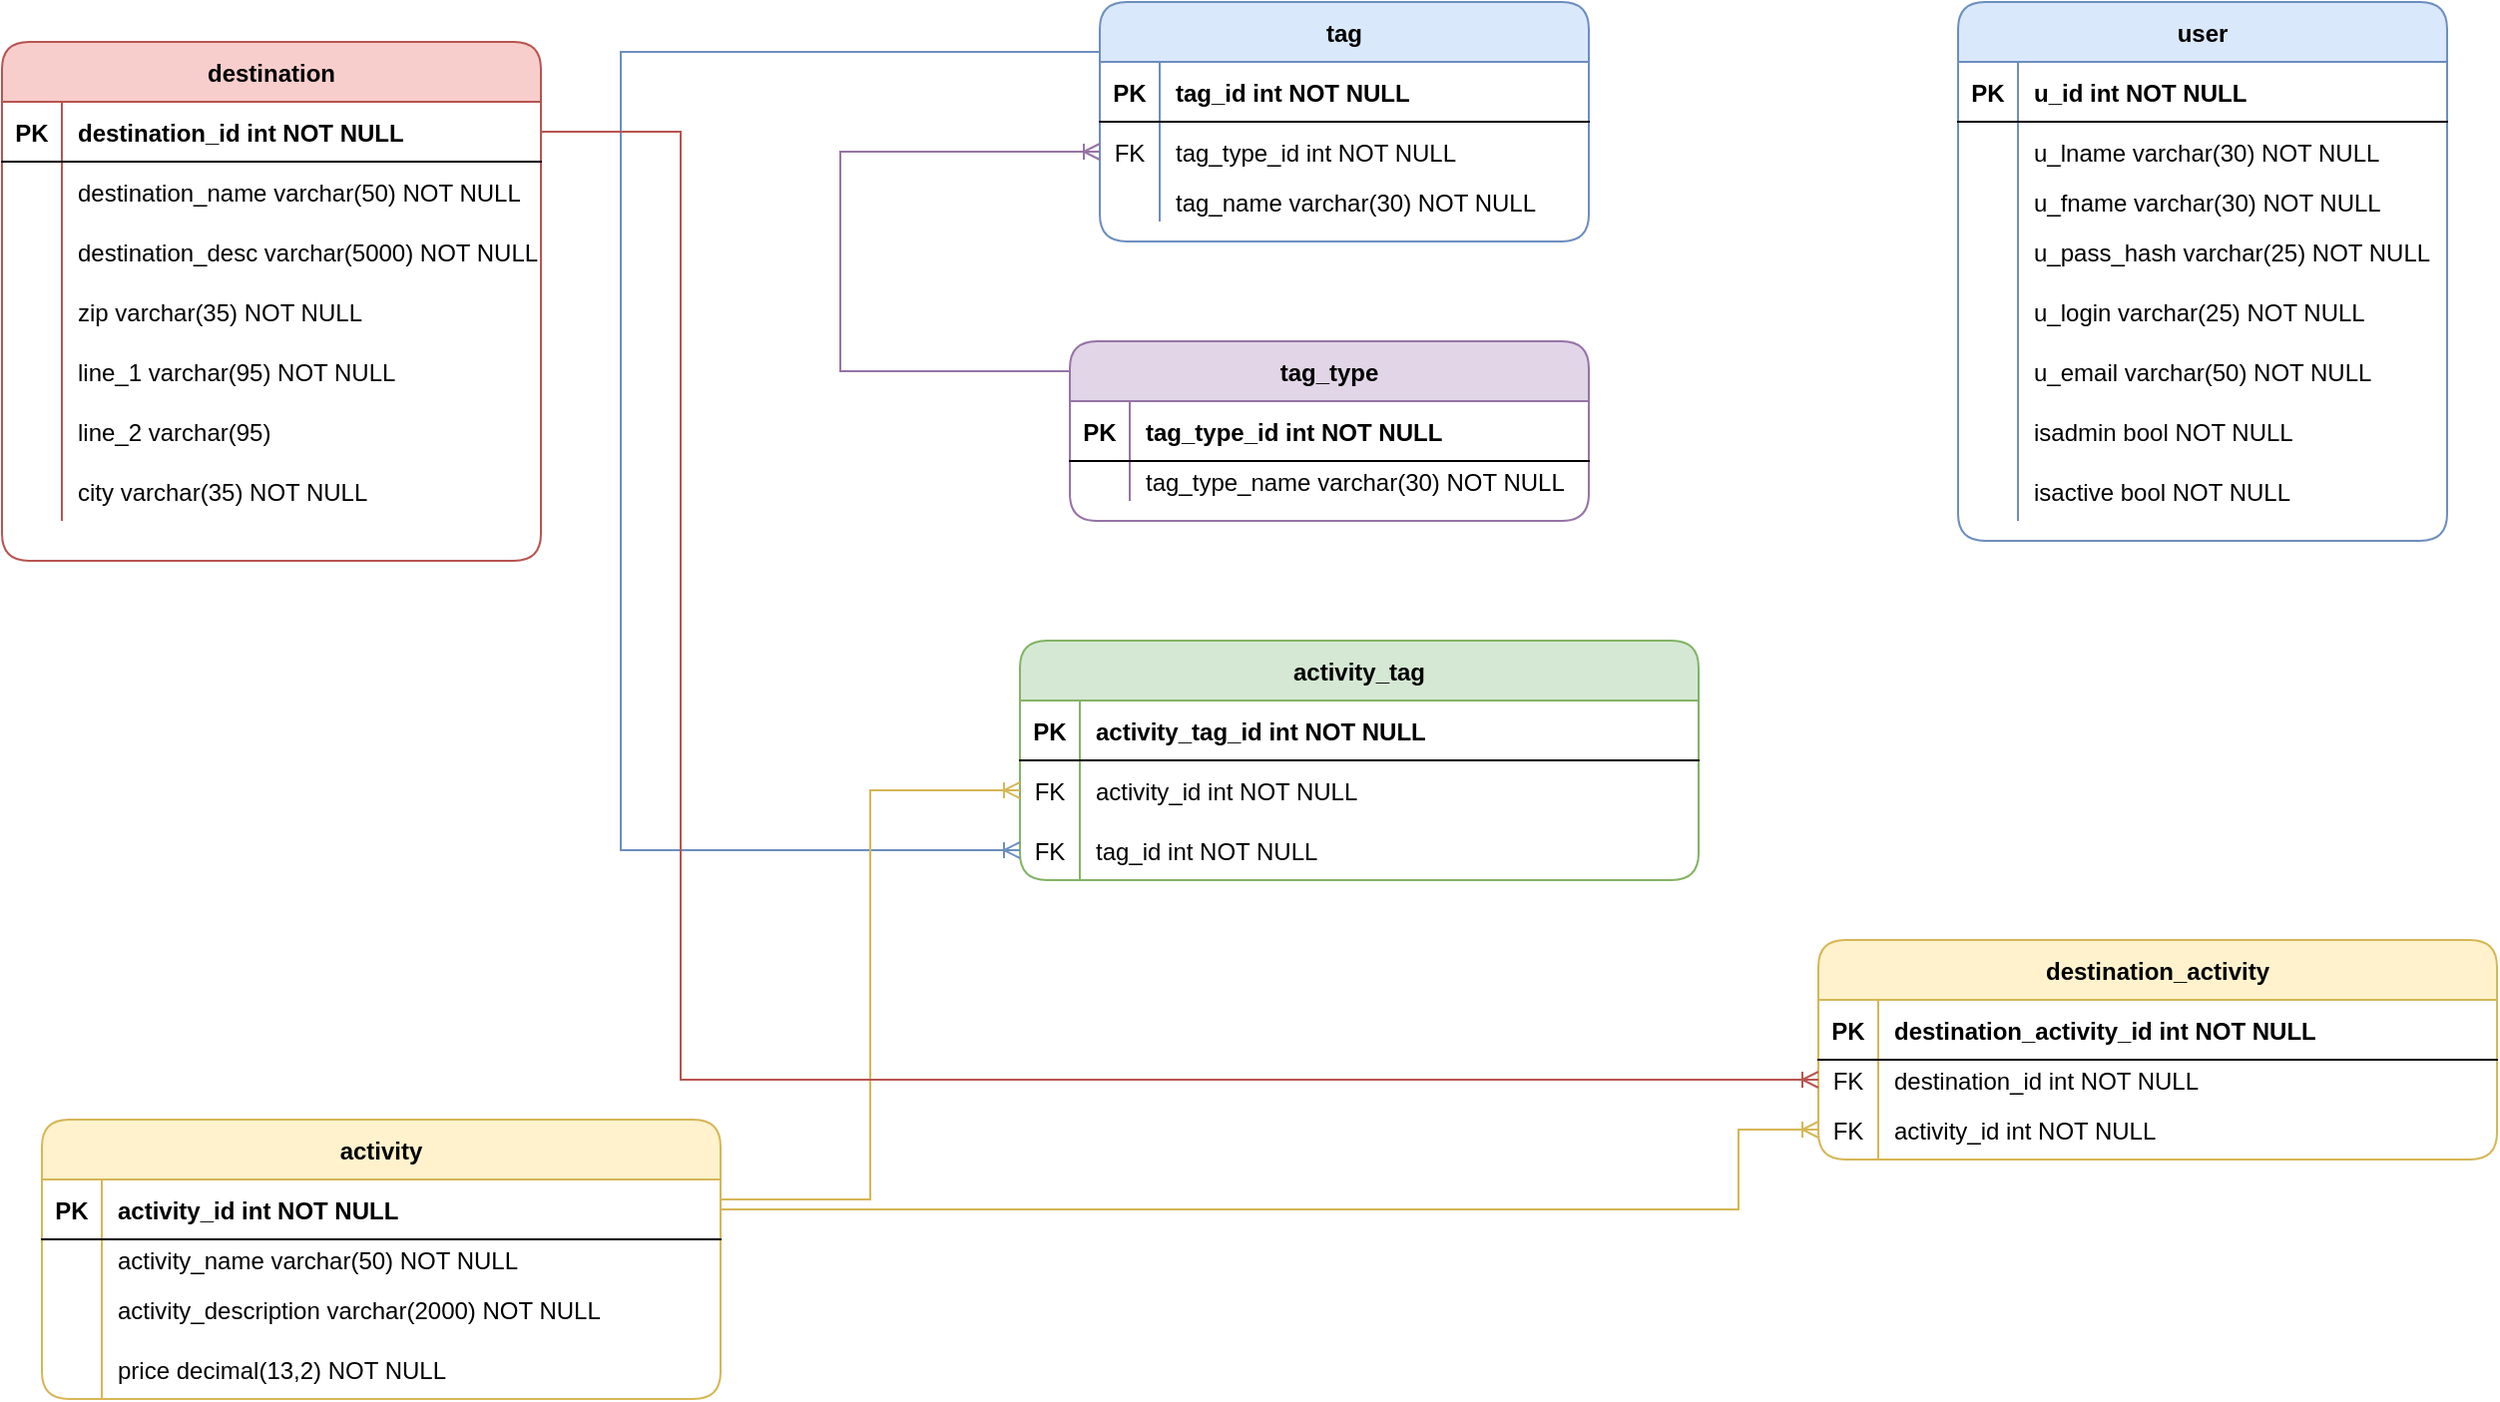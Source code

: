 <mxfile version="21.1.1" type="device">
  <diagram id="R2lEEEUBdFMjLlhIrx00" name="Page-1">
    <mxGraphModel dx="1776" dy="1634" grid="1" gridSize="10" guides="1" tooltips="1" connect="1" arrows="1" fold="1" page="1" pageScale="1" pageWidth="1600" pageHeight="900" background="#ffffff" math="0" shadow="0" extFonts="Permanent Marker^https://fonts.googleapis.com/css?family=Permanent+Marker">
      <root>
        <mxCell id="0" />
        <mxCell id="1" parent="0" />
        <mxCell id="C-vyLk0tnHw3VtMMgP7b-23" value="user" style="shape=table;startSize=30;container=1;collapsible=1;childLayout=tableLayout;fixedRows=1;rowLines=0;fontStyle=1;align=center;resizeLast=1;rounded=1;fillColor=#dae8fc;strokeColor=#6c8ebf;" parent="1" vertex="1">
          <mxGeometry x="1130" y="70" width="245" height="270" as="geometry" />
        </mxCell>
        <mxCell id="C-vyLk0tnHw3VtMMgP7b-24" value="" style="shape=partialRectangle;collapsible=0;dropTarget=0;pointerEvents=0;fillColor=none;points=[[0,0.5],[1,0.5]];portConstraint=eastwest;top=0;left=0;right=0;bottom=1;rounded=1;" parent="C-vyLk0tnHw3VtMMgP7b-23" vertex="1">
          <mxGeometry y="30" width="245" height="30" as="geometry" />
        </mxCell>
        <mxCell id="C-vyLk0tnHw3VtMMgP7b-25" value="PK" style="shape=partialRectangle;overflow=hidden;connectable=0;fillColor=none;top=0;left=0;bottom=0;right=0;fontStyle=1;rounded=1;" parent="C-vyLk0tnHw3VtMMgP7b-24" vertex="1">
          <mxGeometry width="30" height="30" as="geometry">
            <mxRectangle width="30" height="30" as="alternateBounds" />
          </mxGeometry>
        </mxCell>
        <mxCell id="C-vyLk0tnHw3VtMMgP7b-26" value="u_id int NOT NULL " style="shape=partialRectangle;overflow=hidden;connectable=0;fillColor=none;top=0;left=0;bottom=0;right=0;align=left;spacingLeft=6;fontStyle=1;rounded=1;" parent="C-vyLk0tnHw3VtMMgP7b-24" vertex="1">
          <mxGeometry x="30" width="215" height="30" as="geometry">
            <mxRectangle width="215" height="30" as="alternateBounds" />
          </mxGeometry>
        </mxCell>
        <mxCell id="C-vyLk0tnHw3VtMMgP7b-27" value="" style="shape=partialRectangle;collapsible=0;dropTarget=0;pointerEvents=0;fillColor=none;points=[[0,0.5],[1,0.5]];portConstraint=eastwest;top=0;left=0;right=0;bottom=0;rounded=1;" parent="C-vyLk0tnHw3VtMMgP7b-23" vertex="1">
          <mxGeometry y="60" width="245" height="30" as="geometry" />
        </mxCell>
        <mxCell id="C-vyLk0tnHw3VtMMgP7b-28" value="" style="shape=partialRectangle;overflow=hidden;connectable=0;fillColor=none;top=0;left=0;bottom=0;right=0;rounded=1;" parent="C-vyLk0tnHw3VtMMgP7b-27" vertex="1">
          <mxGeometry width="30" height="30" as="geometry">
            <mxRectangle width="30" height="30" as="alternateBounds" />
          </mxGeometry>
        </mxCell>
        <mxCell id="C-vyLk0tnHw3VtMMgP7b-29" value="u_lname varchar(30) NOT NULL    " style="shape=partialRectangle;overflow=hidden;connectable=0;fillColor=none;top=0;left=0;bottom=0;right=0;align=left;spacingLeft=6;rounded=1;" parent="C-vyLk0tnHw3VtMMgP7b-27" vertex="1">
          <mxGeometry x="30" width="215" height="30" as="geometry">
            <mxRectangle width="215" height="30" as="alternateBounds" />
          </mxGeometry>
        </mxCell>
        <mxCell id="hKJ-1uB8BvnRSlzl5J4Y-1" value="" style="shape=tableRow;horizontal=0;startSize=0;swimlaneHead=0;swimlaneBody=0;fillColor=none;collapsible=0;dropTarget=0;points=[[0,0.5],[1,0.5]];portConstraint=eastwest;top=0;left=0;right=0;bottom=0;rounded=1;" parent="C-vyLk0tnHw3VtMMgP7b-23" vertex="1">
          <mxGeometry y="90" width="245" height="20" as="geometry" />
        </mxCell>
        <mxCell id="hKJ-1uB8BvnRSlzl5J4Y-2" value="" style="shape=partialRectangle;connectable=0;fillColor=none;top=0;left=0;bottom=0;right=0;editable=1;overflow=hidden;rounded=1;" parent="hKJ-1uB8BvnRSlzl5J4Y-1" vertex="1">
          <mxGeometry width="30" height="20" as="geometry">
            <mxRectangle width="30" height="20" as="alternateBounds" />
          </mxGeometry>
        </mxCell>
        <mxCell id="hKJ-1uB8BvnRSlzl5J4Y-3" value="u_fname varchar(30) NOT NULL" style="shape=partialRectangle;connectable=0;fillColor=none;top=0;left=0;bottom=0;right=0;align=left;spacingLeft=6;overflow=hidden;rounded=1;" parent="hKJ-1uB8BvnRSlzl5J4Y-1" vertex="1">
          <mxGeometry x="30" width="215" height="20" as="geometry">
            <mxRectangle width="215" height="20" as="alternateBounds" />
          </mxGeometry>
        </mxCell>
        <mxCell id="hKJ-1uB8BvnRSlzl5J4Y-7" value="" style="shape=partialRectangle;collapsible=0;dropTarget=0;pointerEvents=0;fillColor=none;points=[[0,0.5],[1,0.5]];portConstraint=eastwest;top=0;left=0;right=0;bottom=0;rounded=1;" parent="C-vyLk0tnHw3VtMMgP7b-23" vertex="1">
          <mxGeometry y="110" width="245" height="30" as="geometry" />
        </mxCell>
        <mxCell id="hKJ-1uB8BvnRSlzl5J4Y-8" value="" style="shape=partialRectangle;overflow=hidden;connectable=0;fillColor=none;top=0;left=0;bottom=0;right=0;rounded=1;" parent="hKJ-1uB8BvnRSlzl5J4Y-7" vertex="1">
          <mxGeometry width="30" height="30" as="geometry">
            <mxRectangle width="30" height="30" as="alternateBounds" />
          </mxGeometry>
        </mxCell>
        <mxCell id="hKJ-1uB8BvnRSlzl5J4Y-9" value="u_pass_hash varchar(25) NOT NULL" style="shape=partialRectangle;overflow=hidden;connectable=0;fillColor=none;top=0;left=0;bottom=0;right=0;align=left;spacingLeft=6;rounded=1;" parent="hKJ-1uB8BvnRSlzl5J4Y-7" vertex="1">
          <mxGeometry x="30" width="215" height="30" as="geometry">
            <mxRectangle width="215" height="30" as="alternateBounds" />
          </mxGeometry>
        </mxCell>
        <mxCell id="hKJ-1uB8BvnRSlzl5J4Y-4" value="" style="shape=partialRectangle;collapsible=0;dropTarget=0;pointerEvents=0;fillColor=none;points=[[0,0.5],[1,0.5]];portConstraint=eastwest;top=0;left=0;right=0;bottom=0;rounded=1;" parent="C-vyLk0tnHw3VtMMgP7b-23" vertex="1">
          <mxGeometry y="140" width="245" height="30" as="geometry" />
        </mxCell>
        <mxCell id="hKJ-1uB8BvnRSlzl5J4Y-5" value="" style="shape=partialRectangle;overflow=hidden;connectable=0;fillColor=none;top=0;left=0;bottom=0;right=0;rounded=1;" parent="hKJ-1uB8BvnRSlzl5J4Y-4" vertex="1">
          <mxGeometry width="30" height="30" as="geometry">
            <mxRectangle width="30" height="30" as="alternateBounds" />
          </mxGeometry>
        </mxCell>
        <mxCell id="hKJ-1uB8BvnRSlzl5J4Y-6" value="u_login varchar(25) NOT NULL" style="shape=partialRectangle;overflow=hidden;connectable=0;fillColor=none;top=0;left=0;bottom=0;right=0;align=left;spacingLeft=6;rounded=1;" parent="hKJ-1uB8BvnRSlzl5J4Y-4" vertex="1">
          <mxGeometry x="30" width="215" height="30" as="geometry">
            <mxRectangle width="215" height="30" as="alternateBounds" />
          </mxGeometry>
        </mxCell>
        <mxCell id="hKJ-1uB8BvnRSlzl5J4Y-69" value="" style="shape=partialRectangle;collapsible=0;dropTarget=0;pointerEvents=0;fillColor=none;points=[[0,0.5],[1,0.5]];portConstraint=eastwest;top=0;left=0;right=0;bottom=0;rounded=1;" parent="C-vyLk0tnHw3VtMMgP7b-23" vertex="1">
          <mxGeometry y="170" width="245" height="30" as="geometry" />
        </mxCell>
        <mxCell id="hKJ-1uB8BvnRSlzl5J4Y-70" value="" style="shape=partialRectangle;overflow=hidden;connectable=0;fillColor=none;top=0;left=0;bottom=0;right=0;rounded=1;" parent="hKJ-1uB8BvnRSlzl5J4Y-69" vertex="1">
          <mxGeometry width="30" height="30" as="geometry">
            <mxRectangle width="30" height="30" as="alternateBounds" />
          </mxGeometry>
        </mxCell>
        <mxCell id="hKJ-1uB8BvnRSlzl5J4Y-71" value="u_email varchar(50) NOT NULL" style="shape=partialRectangle;overflow=hidden;connectable=0;fillColor=none;top=0;left=0;bottom=0;right=0;align=left;spacingLeft=6;rounded=1;" parent="hKJ-1uB8BvnRSlzl5J4Y-69" vertex="1">
          <mxGeometry x="30" width="215" height="30" as="geometry">
            <mxRectangle width="215" height="30" as="alternateBounds" />
          </mxGeometry>
        </mxCell>
        <mxCell id="hKJ-1uB8BvnRSlzl5J4Y-10" value="" style="shape=partialRectangle;collapsible=0;dropTarget=0;pointerEvents=0;fillColor=none;points=[[0,0.5],[1,0.5]];portConstraint=eastwest;top=0;left=0;right=0;bottom=0;rounded=1;" parent="C-vyLk0tnHw3VtMMgP7b-23" vertex="1">
          <mxGeometry y="200" width="245" height="30" as="geometry" />
        </mxCell>
        <mxCell id="hKJ-1uB8BvnRSlzl5J4Y-11" value="" style="shape=partialRectangle;overflow=hidden;connectable=0;fillColor=none;top=0;left=0;bottom=0;right=0;rounded=1;" parent="hKJ-1uB8BvnRSlzl5J4Y-10" vertex="1">
          <mxGeometry width="30" height="30" as="geometry">
            <mxRectangle width="30" height="30" as="alternateBounds" />
          </mxGeometry>
        </mxCell>
        <mxCell id="hKJ-1uB8BvnRSlzl5J4Y-12" value="isadmin bool NOT NULL" style="shape=partialRectangle;overflow=hidden;connectable=0;fillColor=none;top=0;left=0;bottom=0;right=0;align=left;spacingLeft=6;rounded=1;" parent="hKJ-1uB8BvnRSlzl5J4Y-10" vertex="1">
          <mxGeometry x="30" width="215" height="30" as="geometry">
            <mxRectangle width="215" height="30" as="alternateBounds" />
          </mxGeometry>
        </mxCell>
        <mxCell id="hKJ-1uB8BvnRSlzl5J4Y-63" value="" style="shape=partialRectangle;collapsible=0;dropTarget=0;pointerEvents=0;fillColor=none;points=[[0,0.5],[1,0.5]];portConstraint=eastwest;top=0;left=0;right=0;bottom=0;rounded=1;" parent="C-vyLk0tnHw3VtMMgP7b-23" vertex="1">
          <mxGeometry y="230" width="245" height="30" as="geometry" />
        </mxCell>
        <mxCell id="hKJ-1uB8BvnRSlzl5J4Y-64" value="" style="shape=partialRectangle;overflow=hidden;connectable=0;fillColor=none;top=0;left=0;bottom=0;right=0;rounded=1;" parent="hKJ-1uB8BvnRSlzl5J4Y-63" vertex="1">
          <mxGeometry width="30" height="30" as="geometry">
            <mxRectangle width="30" height="30" as="alternateBounds" />
          </mxGeometry>
        </mxCell>
        <mxCell id="hKJ-1uB8BvnRSlzl5J4Y-65" value="isactive bool NOT NULL" style="shape=partialRectangle;overflow=hidden;connectable=0;fillColor=none;top=0;left=0;bottom=0;right=0;align=left;spacingLeft=6;rounded=1;" parent="hKJ-1uB8BvnRSlzl5J4Y-63" vertex="1">
          <mxGeometry x="30" width="215" height="30" as="geometry">
            <mxRectangle width="215" height="30" as="alternateBounds" />
          </mxGeometry>
        </mxCell>
        <mxCell id="hKJ-1uB8BvnRSlzl5J4Y-16" value="destination" style="shape=table;startSize=30;container=1;collapsible=1;childLayout=tableLayout;fixedRows=1;rowLines=0;fontStyle=1;align=center;resizeLast=1;rounded=1;fillColor=#f8cecc;strokeColor=#b85450;" parent="1" vertex="1">
          <mxGeometry x="150" y="90" width="270" height="260" as="geometry" />
        </mxCell>
        <mxCell id="hKJ-1uB8BvnRSlzl5J4Y-17" value="" style="shape=partialRectangle;collapsible=0;dropTarget=0;pointerEvents=0;fillColor=none;points=[[0,0.5],[1,0.5]];portConstraint=eastwest;top=0;left=0;right=0;bottom=1;rounded=1;" parent="hKJ-1uB8BvnRSlzl5J4Y-16" vertex="1">
          <mxGeometry y="30" width="270" height="30" as="geometry" />
        </mxCell>
        <mxCell id="hKJ-1uB8BvnRSlzl5J4Y-18" value="PK" style="shape=partialRectangle;overflow=hidden;connectable=0;fillColor=none;top=0;left=0;bottom=0;right=0;fontStyle=1;rounded=1;" parent="hKJ-1uB8BvnRSlzl5J4Y-17" vertex="1">
          <mxGeometry width="30" height="30" as="geometry">
            <mxRectangle width="30" height="30" as="alternateBounds" />
          </mxGeometry>
        </mxCell>
        <mxCell id="hKJ-1uB8BvnRSlzl5J4Y-19" value="destination_id int NOT NULL" style="shape=partialRectangle;overflow=hidden;connectable=0;fillColor=none;top=0;left=0;bottom=0;right=0;align=left;spacingLeft=6;fontStyle=1;rounded=1;" parent="hKJ-1uB8BvnRSlzl5J4Y-17" vertex="1">
          <mxGeometry x="30" width="240" height="30" as="geometry">
            <mxRectangle width="240" height="30" as="alternateBounds" />
          </mxGeometry>
        </mxCell>
        <mxCell id="ZXFY_sfA3HD9oL-PqZjK-18" value="" style="shape=partialRectangle;collapsible=0;dropTarget=0;pointerEvents=0;fillColor=none;points=[[0,0.5],[1,0.5]];portConstraint=eastwest;top=0;left=0;right=0;bottom=0;rounded=1;" parent="hKJ-1uB8BvnRSlzl5J4Y-16" vertex="1">
          <mxGeometry y="60" width="270" height="30" as="geometry" />
        </mxCell>
        <mxCell id="ZXFY_sfA3HD9oL-PqZjK-19" value="" style="shape=partialRectangle;overflow=hidden;connectable=0;fillColor=none;top=0;left=0;bottom=0;right=0;rounded=1;" parent="ZXFY_sfA3HD9oL-PqZjK-18" vertex="1">
          <mxGeometry width="30" height="30" as="geometry">
            <mxRectangle width="30" height="30" as="alternateBounds" />
          </mxGeometry>
        </mxCell>
        <mxCell id="ZXFY_sfA3HD9oL-PqZjK-20" value="destination_name varchar(50) NOT NULL" style="shape=partialRectangle;overflow=hidden;connectable=0;fillColor=none;top=0;left=0;bottom=0;right=0;align=left;spacingLeft=6;rounded=1;" parent="ZXFY_sfA3HD9oL-PqZjK-18" vertex="1">
          <mxGeometry x="30" width="240" height="30" as="geometry">
            <mxRectangle width="240" height="30" as="alternateBounds" />
          </mxGeometry>
        </mxCell>
        <mxCell id="hKJ-1uB8BvnRSlzl5J4Y-32" value="" style="shape=partialRectangle;collapsible=0;dropTarget=0;pointerEvents=0;fillColor=none;points=[[0,0.5],[1,0.5]];portConstraint=eastwest;top=0;left=0;right=0;bottom=0;rounded=1;" parent="hKJ-1uB8BvnRSlzl5J4Y-16" vertex="1">
          <mxGeometry y="90" width="270" height="30" as="geometry" />
        </mxCell>
        <mxCell id="hKJ-1uB8BvnRSlzl5J4Y-33" value="" style="shape=partialRectangle;overflow=hidden;connectable=0;fillColor=none;top=0;left=0;bottom=0;right=0;rounded=1;" parent="hKJ-1uB8BvnRSlzl5J4Y-32" vertex="1">
          <mxGeometry width="30" height="30" as="geometry">
            <mxRectangle width="30" height="30" as="alternateBounds" />
          </mxGeometry>
        </mxCell>
        <mxCell id="hKJ-1uB8BvnRSlzl5J4Y-34" value="destination_desc varchar(5000) NOT NULL" style="shape=partialRectangle;overflow=hidden;connectable=0;fillColor=none;top=0;left=0;bottom=0;right=0;align=left;spacingLeft=6;rounded=1;" parent="hKJ-1uB8BvnRSlzl5J4Y-32" vertex="1">
          <mxGeometry x="30" width="240" height="30" as="geometry">
            <mxRectangle width="240" height="30" as="alternateBounds" />
          </mxGeometry>
        </mxCell>
        <mxCell id="hKJ-1uB8BvnRSlzl5J4Y-35" value="" style="shape=partialRectangle;collapsible=0;dropTarget=0;pointerEvents=0;fillColor=none;points=[[0,0.5],[1,0.5]];portConstraint=eastwest;top=0;left=0;right=0;bottom=0;rounded=1;" parent="hKJ-1uB8BvnRSlzl5J4Y-16" vertex="1">
          <mxGeometry y="120" width="270" height="30" as="geometry" />
        </mxCell>
        <mxCell id="hKJ-1uB8BvnRSlzl5J4Y-36" value="" style="shape=partialRectangle;overflow=hidden;connectable=0;fillColor=none;top=0;left=0;bottom=0;right=0;rounded=1;" parent="hKJ-1uB8BvnRSlzl5J4Y-35" vertex="1">
          <mxGeometry width="30" height="30" as="geometry">
            <mxRectangle width="30" height="30" as="alternateBounds" />
          </mxGeometry>
        </mxCell>
        <mxCell id="hKJ-1uB8BvnRSlzl5J4Y-37" value="zip varchar(35) NOT NULL" style="shape=partialRectangle;overflow=hidden;connectable=0;fillColor=none;top=0;left=0;bottom=0;right=0;align=left;spacingLeft=6;rounded=1;" parent="hKJ-1uB8BvnRSlzl5J4Y-35" vertex="1">
          <mxGeometry x="30" width="240" height="30" as="geometry">
            <mxRectangle width="240" height="30" as="alternateBounds" />
          </mxGeometry>
        </mxCell>
        <mxCell id="hKJ-1uB8BvnRSlzl5J4Y-20" value="" style="shape=partialRectangle;collapsible=0;dropTarget=0;pointerEvents=0;fillColor=none;points=[[0,0.5],[1,0.5]];portConstraint=eastwest;top=0;left=0;right=0;bottom=0;rounded=1;" parent="hKJ-1uB8BvnRSlzl5J4Y-16" vertex="1">
          <mxGeometry y="150" width="270" height="30" as="geometry" />
        </mxCell>
        <mxCell id="hKJ-1uB8BvnRSlzl5J4Y-21" value="" style="shape=partialRectangle;overflow=hidden;connectable=0;fillColor=none;top=0;left=0;bottom=0;right=0;rounded=1;" parent="hKJ-1uB8BvnRSlzl5J4Y-20" vertex="1">
          <mxGeometry width="30" height="30" as="geometry">
            <mxRectangle width="30" height="30" as="alternateBounds" />
          </mxGeometry>
        </mxCell>
        <mxCell id="hKJ-1uB8BvnRSlzl5J4Y-22" value="line_1 varchar(95) NOT NULL" style="shape=partialRectangle;overflow=hidden;connectable=0;fillColor=none;top=0;left=0;bottom=0;right=0;align=left;spacingLeft=6;rounded=1;" parent="hKJ-1uB8BvnRSlzl5J4Y-20" vertex="1">
          <mxGeometry x="30" width="240" height="30" as="geometry">
            <mxRectangle width="240" height="30" as="alternateBounds" />
          </mxGeometry>
        </mxCell>
        <mxCell id="hKJ-1uB8BvnRSlzl5J4Y-23" value="" style="shape=tableRow;horizontal=0;startSize=0;swimlaneHead=0;swimlaneBody=0;fillColor=none;collapsible=0;dropTarget=0;points=[[0,0.5],[1,0.5]];portConstraint=eastwest;top=0;left=0;right=0;bottom=0;rounded=1;" parent="hKJ-1uB8BvnRSlzl5J4Y-16" vertex="1">
          <mxGeometry y="180" width="270" height="30" as="geometry" />
        </mxCell>
        <mxCell id="hKJ-1uB8BvnRSlzl5J4Y-24" value="" style="shape=partialRectangle;connectable=0;fillColor=none;top=0;left=0;bottom=0;right=0;editable=1;overflow=hidden;rounded=1;" parent="hKJ-1uB8BvnRSlzl5J4Y-23" vertex="1">
          <mxGeometry width="30" height="30" as="geometry">
            <mxRectangle width="30" height="30" as="alternateBounds" />
          </mxGeometry>
        </mxCell>
        <mxCell id="hKJ-1uB8BvnRSlzl5J4Y-25" value="line_2 varchar(95)" style="shape=partialRectangle;connectable=0;fillColor=none;top=0;left=0;bottom=0;right=0;align=left;spacingLeft=6;overflow=hidden;rounded=1;" parent="hKJ-1uB8BvnRSlzl5J4Y-23" vertex="1">
          <mxGeometry x="30" width="240" height="30" as="geometry">
            <mxRectangle width="240" height="30" as="alternateBounds" />
          </mxGeometry>
        </mxCell>
        <mxCell id="ZXFY_sfA3HD9oL-PqZjK-6" value="" style="shape=partialRectangle;collapsible=0;dropTarget=0;pointerEvents=0;fillColor=none;points=[[0,0.5],[1,0.5]];portConstraint=eastwest;top=0;left=0;right=0;bottom=0;rounded=1;" parent="hKJ-1uB8BvnRSlzl5J4Y-16" vertex="1">
          <mxGeometry y="210" width="270" height="30" as="geometry" />
        </mxCell>
        <mxCell id="ZXFY_sfA3HD9oL-PqZjK-7" value="" style="shape=partialRectangle;overflow=hidden;connectable=0;fillColor=none;top=0;left=0;bottom=0;right=0;rounded=1;" parent="ZXFY_sfA3HD9oL-PqZjK-6" vertex="1">
          <mxGeometry width="30" height="30" as="geometry">
            <mxRectangle width="30" height="30" as="alternateBounds" />
          </mxGeometry>
        </mxCell>
        <mxCell id="ZXFY_sfA3HD9oL-PqZjK-8" value="city varchar(35) NOT NULL" style="shape=partialRectangle;overflow=hidden;connectable=0;fillColor=none;top=0;left=0;bottom=0;right=0;align=left;spacingLeft=6;rounded=1;" parent="ZXFY_sfA3HD9oL-PqZjK-6" vertex="1">
          <mxGeometry x="30" width="240" height="30" as="geometry">
            <mxRectangle width="240" height="30" as="alternateBounds" />
          </mxGeometry>
        </mxCell>
        <mxCell id="alsFdHPRUmCqQcX2p5jQ-2" value="activity" style="shape=table;startSize=30;container=1;collapsible=1;childLayout=tableLayout;fixedRows=1;rowLines=0;fontStyle=1;align=center;resizeLast=1;rounded=1;fillColor=#fff2cc;strokeColor=#d6b656;" parent="1" vertex="1">
          <mxGeometry x="170" y="630" width="340" height="140" as="geometry" />
        </mxCell>
        <mxCell id="alsFdHPRUmCqQcX2p5jQ-3" value="" style="shape=partialRectangle;collapsible=0;dropTarget=0;pointerEvents=0;fillColor=none;points=[[0,0.5],[1,0.5]];portConstraint=eastwest;top=0;left=0;right=0;bottom=1;rounded=1;" parent="alsFdHPRUmCqQcX2p5jQ-2" vertex="1">
          <mxGeometry y="30" width="340" height="30" as="geometry" />
        </mxCell>
        <mxCell id="alsFdHPRUmCqQcX2p5jQ-4" value="PK" style="shape=partialRectangle;overflow=hidden;connectable=0;fillColor=none;top=0;left=0;bottom=0;right=0;fontStyle=1;rounded=1;" parent="alsFdHPRUmCqQcX2p5jQ-3" vertex="1">
          <mxGeometry width="30" height="30" as="geometry">
            <mxRectangle width="30" height="30" as="alternateBounds" />
          </mxGeometry>
        </mxCell>
        <mxCell id="alsFdHPRUmCqQcX2p5jQ-5" value="activity_id int NOT NULL " style="shape=partialRectangle;overflow=hidden;connectable=0;fillColor=none;top=0;left=0;bottom=0;right=0;align=left;spacingLeft=6;fontStyle=1;rounded=1;" parent="alsFdHPRUmCqQcX2p5jQ-3" vertex="1">
          <mxGeometry x="30" width="310" height="30" as="geometry">
            <mxRectangle width="310" height="30" as="alternateBounds" />
          </mxGeometry>
        </mxCell>
        <mxCell id="ZXFY_sfA3HD9oL-PqZjK-21" value="" style="shape=partialRectangle;collapsible=0;dropTarget=0;pointerEvents=0;fillColor=none;points=[[0,0.5],[1,0.5]];portConstraint=eastwest;top=0;left=0;right=0;bottom=0;rounded=1;" parent="alsFdHPRUmCqQcX2p5jQ-2" vertex="1">
          <mxGeometry y="60" width="340" height="20" as="geometry" />
        </mxCell>
        <mxCell id="ZXFY_sfA3HD9oL-PqZjK-22" value="" style="shape=partialRectangle;overflow=hidden;connectable=0;fillColor=none;top=0;left=0;bottom=0;right=0;rounded=1;" parent="ZXFY_sfA3HD9oL-PqZjK-21" vertex="1">
          <mxGeometry width="30" height="20" as="geometry">
            <mxRectangle width="30" height="20" as="alternateBounds" />
          </mxGeometry>
        </mxCell>
        <mxCell id="ZXFY_sfA3HD9oL-PqZjK-23" value="activity_name varchar(50) NOT NULL" style="shape=partialRectangle;overflow=hidden;connectable=0;fillColor=none;top=0;left=0;bottom=0;right=0;align=left;spacingLeft=6;rounded=1;" parent="ZXFY_sfA3HD9oL-PqZjK-21" vertex="1">
          <mxGeometry x="30" width="310" height="20" as="geometry">
            <mxRectangle width="310" height="20" as="alternateBounds" />
          </mxGeometry>
        </mxCell>
        <mxCell id="ZXFY_sfA3HD9oL-PqZjK-24" value="" style="shape=partialRectangle;collapsible=0;dropTarget=0;pointerEvents=0;fillColor=none;points=[[0,0.5],[1,0.5]];portConstraint=eastwest;top=0;left=0;right=0;bottom=0;rounded=1;" parent="alsFdHPRUmCqQcX2p5jQ-2" vertex="1">
          <mxGeometry y="80" width="340" height="30" as="geometry" />
        </mxCell>
        <mxCell id="ZXFY_sfA3HD9oL-PqZjK-25" value="" style="shape=partialRectangle;overflow=hidden;connectable=0;fillColor=none;top=0;left=0;bottom=0;right=0;rounded=1;" parent="ZXFY_sfA3HD9oL-PqZjK-24" vertex="1">
          <mxGeometry width="30" height="30" as="geometry">
            <mxRectangle width="30" height="30" as="alternateBounds" />
          </mxGeometry>
        </mxCell>
        <mxCell id="ZXFY_sfA3HD9oL-PqZjK-26" value="activity_description varchar(2000) NOT NULL" style="shape=partialRectangle;overflow=hidden;connectable=0;fillColor=none;top=0;left=0;bottom=0;right=0;align=left;spacingLeft=6;rounded=1;" parent="ZXFY_sfA3HD9oL-PqZjK-24" vertex="1">
          <mxGeometry x="30" width="310" height="30" as="geometry">
            <mxRectangle width="310" height="30" as="alternateBounds" />
          </mxGeometry>
        </mxCell>
        <mxCell id="ZXFY_sfA3HD9oL-PqZjK-69" value="" style="shape=partialRectangle;collapsible=0;dropTarget=0;pointerEvents=0;fillColor=none;points=[[0,0.5],[1,0.5]];portConstraint=eastwest;top=0;left=0;right=0;bottom=0;rounded=1;" parent="alsFdHPRUmCqQcX2p5jQ-2" vertex="1">
          <mxGeometry y="110" width="340" height="30" as="geometry" />
        </mxCell>
        <mxCell id="ZXFY_sfA3HD9oL-PqZjK-70" value="" style="shape=partialRectangle;overflow=hidden;connectable=0;fillColor=none;top=0;left=0;bottom=0;right=0;rounded=1;" parent="ZXFY_sfA3HD9oL-PqZjK-69" vertex="1">
          <mxGeometry width="30" height="30" as="geometry">
            <mxRectangle width="30" height="30" as="alternateBounds" />
          </mxGeometry>
        </mxCell>
        <mxCell id="ZXFY_sfA3HD9oL-PqZjK-71" value="price decimal(13,2) NOT NULL" style="shape=partialRectangle;overflow=hidden;connectable=0;fillColor=none;top=0;left=0;bottom=0;right=0;align=left;spacingLeft=6;rounded=1;" parent="ZXFY_sfA3HD9oL-PqZjK-69" vertex="1">
          <mxGeometry x="30" width="310" height="30" as="geometry">
            <mxRectangle width="310" height="30" as="alternateBounds" />
          </mxGeometry>
        </mxCell>
        <mxCell id="ZXFY_sfA3HD9oL-PqZjK-144" value="tag" style="shape=table;startSize=30;container=1;collapsible=1;childLayout=tableLayout;fixedRows=1;rowLines=0;fontStyle=1;align=center;resizeLast=1;rounded=1;fillColor=#dae8fc;strokeColor=#6c8ebf;" parent="1" vertex="1">
          <mxGeometry x="700" y="70" width="245" height="120" as="geometry" />
        </mxCell>
        <mxCell id="ZXFY_sfA3HD9oL-PqZjK-145" value="" style="shape=partialRectangle;collapsible=0;dropTarget=0;pointerEvents=0;fillColor=none;points=[[0,0.5],[1,0.5]];portConstraint=eastwest;top=0;left=0;right=0;bottom=1;rounded=1;" parent="ZXFY_sfA3HD9oL-PqZjK-144" vertex="1">
          <mxGeometry y="30" width="245" height="30" as="geometry" />
        </mxCell>
        <mxCell id="ZXFY_sfA3HD9oL-PqZjK-146" value="PK" style="shape=partialRectangle;overflow=hidden;connectable=0;fillColor=none;top=0;left=0;bottom=0;right=0;fontStyle=1;rounded=1;" parent="ZXFY_sfA3HD9oL-PqZjK-145" vertex="1">
          <mxGeometry width="30" height="30" as="geometry">
            <mxRectangle width="30" height="30" as="alternateBounds" />
          </mxGeometry>
        </mxCell>
        <mxCell id="ZXFY_sfA3HD9oL-PqZjK-147" value="tag_id int NOT NULL " style="shape=partialRectangle;overflow=hidden;connectable=0;fillColor=none;top=0;left=0;bottom=0;right=0;align=left;spacingLeft=6;fontStyle=1;rounded=1;" parent="ZXFY_sfA3HD9oL-PqZjK-145" vertex="1">
          <mxGeometry x="30" width="215" height="30" as="geometry">
            <mxRectangle width="215" height="30" as="alternateBounds" />
          </mxGeometry>
        </mxCell>
        <mxCell id="ZXFY_sfA3HD9oL-PqZjK-148" value="" style="shape=partialRectangle;collapsible=0;dropTarget=0;pointerEvents=0;fillColor=none;points=[[0,0.5],[1,0.5]];portConstraint=eastwest;top=0;left=0;right=0;bottom=0;rounded=1;" parent="ZXFY_sfA3HD9oL-PqZjK-144" vertex="1">
          <mxGeometry y="60" width="245" height="30" as="geometry" />
        </mxCell>
        <mxCell id="ZXFY_sfA3HD9oL-PqZjK-149" value="FK" style="shape=partialRectangle;overflow=hidden;connectable=0;fillColor=none;top=0;left=0;bottom=0;right=0;rounded=1;" parent="ZXFY_sfA3HD9oL-PqZjK-148" vertex="1">
          <mxGeometry width="30" height="30" as="geometry">
            <mxRectangle width="30" height="30" as="alternateBounds" />
          </mxGeometry>
        </mxCell>
        <mxCell id="ZXFY_sfA3HD9oL-PqZjK-150" value="tag_type_id int NOT NULL" style="shape=partialRectangle;overflow=hidden;connectable=0;fillColor=none;top=0;left=0;bottom=0;right=0;align=left;spacingLeft=6;rounded=1;" parent="ZXFY_sfA3HD9oL-PqZjK-148" vertex="1">
          <mxGeometry x="30" width="215" height="30" as="geometry">
            <mxRectangle width="215" height="30" as="alternateBounds" />
          </mxGeometry>
        </mxCell>
        <mxCell id="ZXFY_sfA3HD9oL-PqZjK-151" value="" style="shape=tableRow;horizontal=0;startSize=0;swimlaneHead=0;swimlaneBody=0;fillColor=none;collapsible=0;dropTarget=0;points=[[0,0.5],[1,0.5]];portConstraint=eastwest;top=0;left=0;right=0;bottom=0;rounded=1;" parent="ZXFY_sfA3HD9oL-PqZjK-144" vertex="1">
          <mxGeometry y="90" width="245" height="20" as="geometry" />
        </mxCell>
        <mxCell id="ZXFY_sfA3HD9oL-PqZjK-152" value="" style="shape=partialRectangle;connectable=0;fillColor=none;top=0;left=0;bottom=0;right=0;editable=1;overflow=hidden;rounded=1;" parent="ZXFY_sfA3HD9oL-PqZjK-151" vertex="1">
          <mxGeometry width="30" height="20" as="geometry">
            <mxRectangle width="30" height="20" as="alternateBounds" />
          </mxGeometry>
        </mxCell>
        <mxCell id="ZXFY_sfA3HD9oL-PqZjK-153" value="tag_name varchar(30) NOT NULL" style="shape=partialRectangle;connectable=0;fillColor=none;top=0;left=0;bottom=0;right=0;align=left;spacingLeft=6;overflow=hidden;rounded=1;" parent="ZXFY_sfA3HD9oL-PqZjK-151" vertex="1">
          <mxGeometry x="30" width="215" height="20" as="geometry">
            <mxRectangle width="215" height="20" as="alternateBounds" />
          </mxGeometry>
        </mxCell>
        <mxCell id="ZXFY_sfA3HD9oL-PqZjK-169" value="tag_type" style="shape=table;startSize=30;container=1;collapsible=1;childLayout=tableLayout;fixedRows=1;rowLines=0;fontStyle=1;align=center;resizeLast=1;rounded=1;fillColor=#e1d5e7;strokeColor=#9673a6;" parent="1" vertex="1">
          <mxGeometry x="685" y="240" width="260" height="90" as="geometry" />
        </mxCell>
        <mxCell id="ZXFY_sfA3HD9oL-PqZjK-170" value="" style="shape=partialRectangle;collapsible=0;dropTarget=0;pointerEvents=0;fillColor=none;points=[[0,0.5],[1,0.5]];portConstraint=eastwest;top=0;left=0;right=0;bottom=1;rounded=1;" parent="ZXFY_sfA3HD9oL-PqZjK-169" vertex="1">
          <mxGeometry y="30" width="260" height="30" as="geometry" />
        </mxCell>
        <mxCell id="ZXFY_sfA3HD9oL-PqZjK-171" value="PK" style="shape=partialRectangle;overflow=hidden;connectable=0;fillColor=none;top=0;left=0;bottom=0;right=0;fontStyle=1;rounded=1;" parent="ZXFY_sfA3HD9oL-PqZjK-170" vertex="1">
          <mxGeometry width="30" height="30" as="geometry">
            <mxRectangle width="30" height="30" as="alternateBounds" />
          </mxGeometry>
        </mxCell>
        <mxCell id="ZXFY_sfA3HD9oL-PqZjK-172" value="tag_type_id int NOT NULL " style="shape=partialRectangle;overflow=hidden;connectable=0;fillColor=none;top=0;left=0;bottom=0;right=0;align=left;spacingLeft=6;fontStyle=1;rounded=1;" parent="ZXFY_sfA3HD9oL-PqZjK-170" vertex="1">
          <mxGeometry x="30" width="230" height="30" as="geometry">
            <mxRectangle width="230" height="30" as="alternateBounds" />
          </mxGeometry>
        </mxCell>
        <mxCell id="ZXFY_sfA3HD9oL-PqZjK-176" value="" style="shape=tableRow;horizontal=0;startSize=0;swimlaneHead=0;swimlaneBody=0;fillColor=none;collapsible=0;dropTarget=0;points=[[0,0.5],[1,0.5]];portConstraint=eastwest;top=0;left=0;right=0;bottom=0;rounded=1;" parent="ZXFY_sfA3HD9oL-PqZjK-169" vertex="1">
          <mxGeometry y="60" width="260" height="20" as="geometry" />
        </mxCell>
        <mxCell id="ZXFY_sfA3HD9oL-PqZjK-177" value="" style="shape=partialRectangle;connectable=0;fillColor=none;top=0;left=0;bottom=0;right=0;editable=1;overflow=hidden;rounded=1;" parent="ZXFY_sfA3HD9oL-PqZjK-176" vertex="1">
          <mxGeometry width="30" height="20" as="geometry">
            <mxRectangle width="30" height="20" as="alternateBounds" />
          </mxGeometry>
        </mxCell>
        <mxCell id="ZXFY_sfA3HD9oL-PqZjK-178" value="tag_type_name varchar(30) NOT NULL" style="shape=partialRectangle;connectable=0;fillColor=none;top=0;left=0;bottom=0;right=0;align=left;spacingLeft=6;overflow=hidden;rounded=1;" parent="ZXFY_sfA3HD9oL-PqZjK-176" vertex="1">
          <mxGeometry x="30" width="230" height="20" as="geometry">
            <mxRectangle width="230" height="20" as="alternateBounds" />
          </mxGeometry>
        </mxCell>
        <mxCell id="ZXFY_sfA3HD9oL-PqZjK-183" value="activity_tag" style="shape=table;startSize=30;container=1;collapsible=1;childLayout=tableLayout;fixedRows=1;rowLines=0;fontStyle=1;align=center;resizeLast=1;rounded=1;fillColor=#d5e8d4;strokeColor=#82b366;" parent="1" vertex="1">
          <mxGeometry x="660" y="390" width="340" height="120" as="geometry" />
        </mxCell>
        <mxCell id="ZXFY_sfA3HD9oL-PqZjK-184" value="" style="shape=partialRectangle;collapsible=0;dropTarget=0;pointerEvents=0;fillColor=none;points=[[0,0.5],[1,0.5]];portConstraint=eastwest;top=0;left=0;right=0;bottom=1;rounded=1;" parent="ZXFY_sfA3HD9oL-PqZjK-183" vertex="1">
          <mxGeometry y="30" width="340" height="30" as="geometry" />
        </mxCell>
        <mxCell id="ZXFY_sfA3HD9oL-PqZjK-185" value="PK" style="shape=partialRectangle;overflow=hidden;connectable=0;fillColor=none;top=0;left=0;bottom=0;right=0;fontStyle=1;rounded=1;" parent="ZXFY_sfA3HD9oL-PqZjK-184" vertex="1">
          <mxGeometry width="30" height="30" as="geometry">
            <mxRectangle width="30" height="30" as="alternateBounds" />
          </mxGeometry>
        </mxCell>
        <mxCell id="ZXFY_sfA3HD9oL-PqZjK-186" value="activity_tag_id int NOT NULL " style="shape=partialRectangle;overflow=hidden;connectable=0;fillColor=none;top=0;left=0;bottom=0;right=0;align=left;spacingLeft=6;fontStyle=1;rounded=1;" parent="ZXFY_sfA3HD9oL-PqZjK-184" vertex="1">
          <mxGeometry x="30" width="310" height="30" as="geometry">
            <mxRectangle width="310" height="30" as="alternateBounds" />
          </mxGeometry>
        </mxCell>
        <mxCell id="ZXFY_sfA3HD9oL-PqZjK-187" value="" style="shape=partialRectangle;collapsible=0;dropTarget=0;pointerEvents=0;fillColor=none;points=[[0,0.5],[1,0.5]];portConstraint=eastwest;top=0;left=0;right=0;bottom=0;rounded=1;" parent="ZXFY_sfA3HD9oL-PqZjK-183" vertex="1">
          <mxGeometry y="60" width="340" height="30" as="geometry" />
        </mxCell>
        <mxCell id="ZXFY_sfA3HD9oL-PqZjK-188" value="FK" style="shape=partialRectangle;overflow=hidden;connectable=0;fillColor=none;top=0;left=0;bottom=0;right=0;rounded=1;" parent="ZXFY_sfA3HD9oL-PqZjK-187" vertex="1">
          <mxGeometry width="30" height="30" as="geometry">
            <mxRectangle width="30" height="30" as="alternateBounds" />
          </mxGeometry>
        </mxCell>
        <mxCell id="ZXFY_sfA3HD9oL-PqZjK-189" value="activity_id int NOT NULL" style="shape=partialRectangle;overflow=hidden;connectable=0;fillColor=none;top=0;left=0;bottom=0;right=0;align=left;spacingLeft=6;rounded=1;" parent="ZXFY_sfA3HD9oL-PqZjK-187" vertex="1">
          <mxGeometry x="30" width="310" height="30" as="geometry">
            <mxRectangle width="310" height="30" as="alternateBounds" />
          </mxGeometry>
        </mxCell>
        <mxCell id="ZXFY_sfA3HD9oL-PqZjK-190" value="" style="shape=partialRectangle;collapsible=0;dropTarget=0;pointerEvents=0;fillColor=none;points=[[0,0.5],[1,0.5]];portConstraint=eastwest;top=0;left=0;right=0;bottom=0;rounded=1;" parent="ZXFY_sfA3HD9oL-PqZjK-183" vertex="1">
          <mxGeometry y="90" width="340" height="30" as="geometry" />
        </mxCell>
        <mxCell id="ZXFY_sfA3HD9oL-PqZjK-191" value="FK" style="shape=partialRectangle;overflow=hidden;connectable=0;fillColor=none;top=0;left=0;bottom=0;right=0;rounded=1;" parent="ZXFY_sfA3HD9oL-PqZjK-190" vertex="1">
          <mxGeometry width="30" height="30" as="geometry">
            <mxRectangle width="30" height="30" as="alternateBounds" />
          </mxGeometry>
        </mxCell>
        <mxCell id="ZXFY_sfA3HD9oL-PqZjK-192" value="tag_id int NOT NULL" style="shape=partialRectangle;overflow=hidden;connectable=0;fillColor=none;top=0;left=0;bottom=0;right=0;align=left;spacingLeft=6;rounded=1;" parent="ZXFY_sfA3HD9oL-PqZjK-190" vertex="1">
          <mxGeometry x="30" width="310" height="30" as="geometry">
            <mxRectangle width="310" height="30" as="alternateBounds" />
          </mxGeometry>
        </mxCell>
        <mxCell id="ZXFY_sfA3HD9oL-PqZjK-218" value="" style="fontSize=12;html=1;endArrow=ERoneToMany;rounded=0;entryX=0;entryY=0.5;entryDx=0;entryDy=0;exitX=0;exitY=0.5;exitDx=0;exitDy=0;edgeStyle=orthogonalEdgeStyle;fillColor=#e1d5e7;strokeColor=#9673a6;" parent="1" source="ZXFY_sfA3HD9oL-PqZjK-170" target="ZXFY_sfA3HD9oL-PqZjK-148" edge="1">
          <mxGeometry width="100" height="100" relative="1" as="geometry">
            <mxPoint x="200" y="450" as="sourcePoint" />
            <mxPoint x="300" y="350" as="targetPoint" />
            <Array as="points">
              <mxPoint x="685" y="255" />
              <mxPoint x="570" y="255" />
              <mxPoint x="570" y="145" />
            </Array>
          </mxGeometry>
        </mxCell>
        <mxCell id="ZXFY_sfA3HD9oL-PqZjK-220" value="" style="fontSize=12;html=1;endArrow=ERoneToMany;rounded=0;edgeStyle=orthogonalEdgeStyle;fillColor=#dae8fc;strokeColor=#6c8ebf;entryX=0;entryY=0.5;entryDx=0;entryDy=0;exitX=0;exitY=0.5;exitDx=0;exitDy=0;" parent="1" source="ZXFY_sfA3HD9oL-PqZjK-145" target="ZXFY_sfA3HD9oL-PqZjK-190" edge="1">
          <mxGeometry width="100" height="100" relative="1" as="geometry">
            <mxPoint x="460" y="360" as="sourcePoint" />
            <mxPoint x="470" y="60" as="targetPoint" />
            <Array as="points">
              <mxPoint x="700" y="95" />
              <mxPoint x="460" y="95" />
              <mxPoint x="460" y="495" />
            </Array>
          </mxGeometry>
        </mxCell>
        <mxCell id="ZXFY_sfA3HD9oL-PqZjK-223" value="" style="fontSize=12;html=1;endArrow=ERoneToMany;rounded=0;edgeStyle=orthogonalEdgeStyle;fillColor=#fff2cc;strokeColor=#d6b656;entryX=0;entryY=0.5;entryDx=0;entryDy=0;exitX=1;exitY=0.5;exitDx=0;exitDy=0;" parent="1" source="alsFdHPRUmCqQcX2p5jQ-3" target="ZXFY_sfA3HD9oL-PqZjK-187" edge="1">
          <mxGeometry width="100" height="100" relative="1" as="geometry">
            <mxPoint x="529" y="75" as="sourcePoint" />
            <mxPoint x="510" y="465" as="targetPoint" />
            <Array as="points">
              <mxPoint x="510" y="670" />
              <mxPoint x="585" y="670" />
              <mxPoint x="585" y="465" />
            </Array>
          </mxGeometry>
        </mxCell>
        <mxCell id="ZXFY_sfA3HD9oL-PqZjK-224" value="destination_activity" style="shape=table;startSize=30;container=1;collapsible=1;childLayout=tableLayout;fixedRows=1;rowLines=0;fontStyle=1;align=center;resizeLast=1;rounded=1;fillColor=#fff2cc;strokeColor=#d6b656;" parent="1" vertex="1">
          <mxGeometry x="1060" y="540" width="340" height="110" as="geometry" />
        </mxCell>
        <mxCell id="ZXFY_sfA3HD9oL-PqZjK-225" value="" style="shape=partialRectangle;collapsible=0;dropTarget=0;pointerEvents=0;fillColor=none;points=[[0,0.5],[1,0.5]];portConstraint=eastwest;top=0;left=0;right=0;bottom=1;rounded=1;" parent="ZXFY_sfA3HD9oL-PqZjK-224" vertex="1">
          <mxGeometry y="30" width="340" height="30" as="geometry" />
        </mxCell>
        <mxCell id="ZXFY_sfA3HD9oL-PqZjK-226" value="PK" style="shape=partialRectangle;overflow=hidden;connectable=0;fillColor=none;top=0;left=0;bottom=0;right=0;fontStyle=1;rounded=1;" parent="ZXFY_sfA3HD9oL-PqZjK-225" vertex="1">
          <mxGeometry width="30" height="30" as="geometry">
            <mxRectangle width="30" height="30" as="alternateBounds" />
          </mxGeometry>
        </mxCell>
        <mxCell id="ZXFY_sfA3HD9oL-PqZjK-227" value="destination_activity_id int NOT NULL" style="shape=partialRectangle;overflow=hidden;connectable=0;fillColor=none;top=0;left=0;bottom=0;right=0;align=left;spacingLeft=6;fontStyle=1;rounded=1;" parent="ZXFY_sfA3HD9oL-PqZjK-225" vertex="1">
          <mxGeometry x="30" width="310" height="30" as="geometry">
            <mxRectangle width="310" height="30" as="alternateBounds" />
          </mxGeometry>
        </mxCell>
        <mxCell id="ZXFY_sfA3HD9oL-PqZjK-228" value="" style="shape=partialRectangle;collapsible=0;dropTarget=0;pointerEvents=0;fillColor=none;points=[[0,0.5],[1,0.5]];portConstraint=eastwest;top=0;left=0;right=0;bottom=0;rounded=1;" parent="ZXFY_sfA3HD9oL-PqZjK-224" vertex="1">
          <mxGeometry y="60" width="340" height="20" as="geometry" />
        </mxCell>
        <mxCell id="ZXFY_sfA3HD9oL-PqZjK-229" value="FK" style="shape=partialRectangle;overflow=hidden;connectable=0;fillColor=none;top=0;left=0;bottom=0;right=0;rounded=1;" parent="ZXFY_sfA3HD9oL-PqZjK-228" vertex="1">
          <mxGeometry width="30" height="20" as="geometry">
            <mxRectangle width="30" height="20" as="alternateBounds" />
          </mxGeometry>
        </mxCell>
        <mxCell id="ZXFY_sfA3HD9oL-PqZjK-230" value="destination_id int NOT NULL" style="shape=partialRectangle;overflow=hidden;connectable=0;fillColor=none;top=0;left=0;bottom=0;right=0;align=left;spacingLeft=6;rounded=1;" parent="ZXFY_sfA3HD9oL-PqZjK-228" vertex="1">
          <mxGeometry x="30" width="310" height="20" as="geometry">
            <mxRectangle width="310" height="20" as="alternateBounds" />
          </mxGeometry>
        </mxCell>
        <mxCell id="ZXFY_sfA3HD9oL-PqZjK-231" value="" style="shape=partialRectangle;collapsible=0;dropTarget=0;pointerEvents=0;fillColor=none;points=[[0,0.5],[1,0.5]];portConstraint=eastwest;top=0;left=0;right=0;bottom=0;rounded=1;" parent="ZXFY_sfA3HD9oL-PqZjK-224" vertex="1">
          <mxGeometry y="80" width="340" height="30" as="geometry" />
        </mxCell>
        <mxCell id="ZXFY_sfA3HD9oL-PqZjK-232" value="FK" style="shape=partialRectangle;overflow=hidden;connectable=0;fillColor=none;top=0;left=0;bottom=0;right=0;rounded=1;" parent="ZXFY_sfA3HD9oL-PqZjK-231" vertex="1">
          <mxGeometry width="30" height="30" as="geometry">
            <mxRectangle width="30" height="30" as="alternateBounds" />
          </mxGeometry>
        </mxCell>
        <mxCell id="ZXFY_sfA3HD9oL-PqZjK-233" value="activity_id int NOT NULL" style="shape=partialRectangle;overflow=hidden;connectable=0;fillColor=none;top=0;left=0;bottom=0;right=0;align=left;spacingLeft=6;rounded=1;" parent="ZXFY_sfA3HD9oL-PqZjK-231" vertex="1">
          <mxGeometry x="30" width="310" height="30" as="geometry">
            <mxRectangle width="310" height="30" as="alternateBounds" />
          </mxGeometry>
        </mxCell>
        <mxCell id="ZXFY_sfA3HD9oL-PqZjK-241" value="" style="fontSize=12;html=1;endArrow=ERoneToMany;rounded=0;edgeStyle=orthogonalEdgeStyle;fillColor=#fff2cc;strokeColor=#d6b656;entryX=0;entryY=0.5;entryDx=0;entryDy=0;exitX=1;exitY=0.5;exitDx=0;exitDy=0;" parent="1" source="alsFdHPRUmCqQcX2p5jQ-3" target="ZXFY_sfA3HD9oL-PqZjK-231" edge="1">
          <mxGeometry width="100" height="100" relative="1" as="geometry">
            <mxPoint x="425" y="425" as="sourcePoint" />
            <mxPoint x="520" y="425" as="targetPoint" />
            <Array as="points">
              <mxPoint x="1020" y="675" />
              <mxPoint x="1020" y="635" />
            </Array>
          </mxGeometry>
        </mxCell>
        <mxCell id="ZXFY_sfA3HD9oL-PqZjK-242" value="" style="fontSize=12;html=1;endArrow=ERoneToMany;rounded=0;edgeStyle=orthogonalEdgeStyle;fillColor=#f8cecc;strokeColor=#b85450;entryX=0;entryY=0.5;entryDx=0;entryDy=0;exitX=1;exitY=0.5;exitDx=0;exitDy=0;" parent="1" source="hKJ-1uB8BvnRSlzl5J4Y-17" target="ZXFY_sfA3HD9oL-PqZjK-228" edge="1">
          <mxGeometry width="100" height="100" relative="1" as="geometry">
            <mxPoint x="435" y="435" as="sourcePoint" />
            <mxPoint x="530" y="435" as="targetPoint" />
            <Array as="points">
              <mxPoint x="490" y="135" />
              <mxPoint x="490" y="610" />
            </Array>
          </mxGeometry>
        </mxCell>
      </root>
    </mxGraphModel>
  </diagram>
</mxfile>
